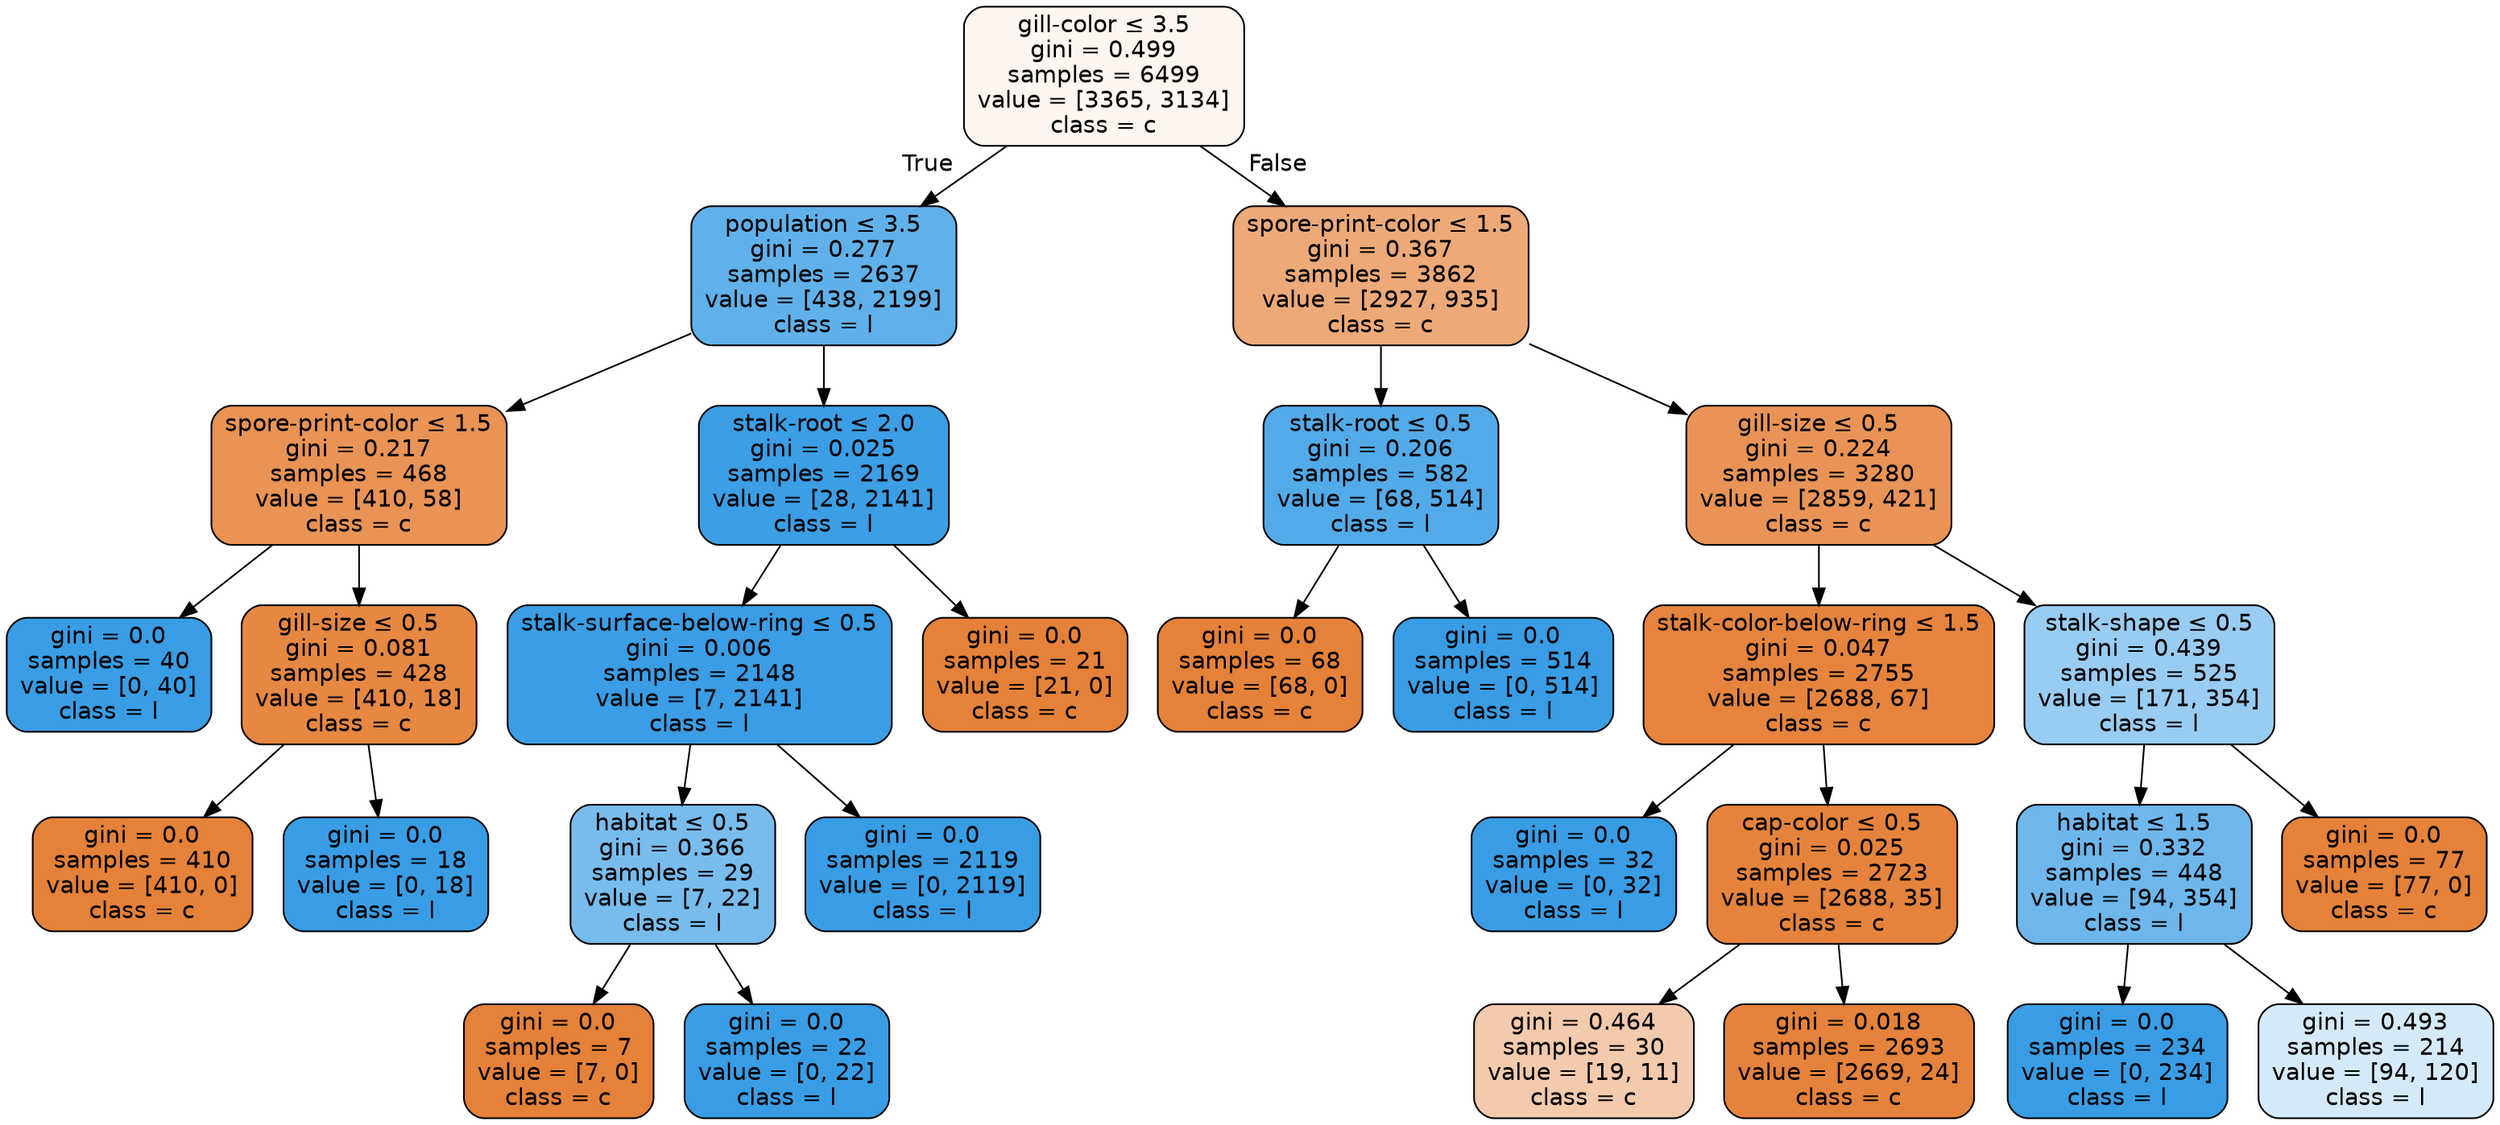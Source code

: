 digraph Tree {
node [shape=box, style="filled, rounded", color="black", fontname=helvetica] ;
edge [fontname=helvetica] ;
0 [label=<gill-color &le; 3.5<br/>gini = 0.499<br/>samples = 6499<br/>value = [3365, 3134]<br/>class = c>, fillcolor="#fdf6f1"] ;
1 [label=<population &le; 3.5<br/>gini = 0.277<br/>samples = 2637<br/>value = [438, 2199]<br/>class = l>, fillcolor="#60b1ea"] ;
0 -> 1 [labeldistance=2.5, labelangle=45, headlabel="True"] ;
2 [label=<spore-print-color &le; 1.5<br/>gini = 0.217<br/>samples = 468<br/>value = [410, 58]<br/>class = c>, fillcolor="#e99355"] ;
1 -> 2 ;
3 [label=<gini = 0.0<br/>samples = 40<br/>value = [0, 40]<br/>class = l>, fillcolor="#399de5"] ;
2 -> 3 ;
4 [label=<gill-size &le; 0.5<br/>gini = 0.081<br/>samples = 428<br/>value = [410, 18]<br/>class = c>, fillcolor="#e68742"] ;
2 -> 4 ;
5 [label=<gini = 0.0<br/>samples = 410<br/>value = [410, 0]<br/>class = c>, fillcolor="#e58139"] ;
4 -> 5 ;
6 [label=<gini = 0.0<br/>samples = 18<br/>value = [0, 18]<br/>class = l>, fillcolor="#399de5"] ;
4 -> 6 ;
7 [label=<stalk-root &le; 2.0<br/>gini = 0.025<br/>samples = 2169<br/>value = [28, 2141]<br/>class = l>, fillcolor="#3c9ee5"] ;
1 -> 7 ;
8 [label=<stalk-surface-below-ring &le; 0.5<br/>gini = 0.006<br/>samples = 2148<br/>value = [7, 2141]<br/>class = l>, fillcolor="#3a9de5"] ;
7 -> 8 ;
9 [label=<habitat &le; 0.5<br/>gini = 0.366<br/>samples = 29<br/>value = [7, 22]<br/>class = l>, fillcolor="#78bced"] ;
8 -> 9 ;
10 [label=<gini = 0.0<br/>samples = 7<br/>value = [7, 0]<br/>class = c>, fillcolor="#e58139"] ;
9 -> 10 ;
11 [label=<gini = 0.0<br/>samples = 22<br/>value = [0, 22]<br/>class = l>, fillcolor="#399de5"] ;
9 -> 11 ;
12 [label=<gini = 0.0<br/>samples = 2119<br/>value = [0, 2119]<br/>class = l>, fillcolor="#399de5"] ;
8 -> 12 ;
13 [label=<gini = 0.0<br/>samples = 21<br/>value = [21, 0]<br/>class = c>, fillcolor="#e58139"] ;
7 -> 13 ;
14 [label=<spore-print-color &le; 1.5<br/>gini = 0.367<br/>samples = 3862<br/>value = [2927, 935]<br/>class = c>, fillcolor="#eda978"] ;
0 -> 14 [labeldistance=2.5, labelangle=-45, headlabel="False"] ;
15 [label=<stalk-root &le; 0.5<br/>gini = 0.206<br/>samples = 582<br/>value = [68, 514]<br/>class = l>, fillcolor="#53aae8"] ;
14 -> 15 ;
16 [label=<gini = 0.0<br/>samples = 68<br/>value = [68, 0]<br/>class = c>, fillcolor="#e58139"] ;
15 -> 16 ;
17 [label=<gini = 0.0<br/>samples = 514<br/>value = [0, 514]<br/>class = l>, fillcolor="#399de5"] ;
15 -> 17 ;
18 [label=<gill-size &le; 0.5<br/>gini = 0.224<br/>samples = 3280<br/>value = [2859, 421]<br/>class = c>, fillcolor="#e99456"] ;
14 -> 18 ;
19 [label=<stalk-color-below-ring &le; 1.5<br/>gini = 0.047<br/>samples = 2755<br/>value = [2688, 67]<br/>class = c>, fillcolor="#e6843e"] ;
18 -> 19 ;
20 [label=<gini = 0.0<br/>samples = 32<br/>value = [0, 32]<br/>class = l>, fillcolor="#399de5"] ;
19 -> 20 ;
21 [label=<cap-color &le; 0.5<br/>gini = 0.025<br/>samples = 2723<br/>value = [2688, 35]<br/>class = c>, fillcolor="#e5833c"] ;
19 -> 21 ;
22 [label=<gini = 0.464<br/>samples = 30<br/>value = [19, 11]<br/>class = c>, fillcolor="#f4caac"] ;
21 -> 22 ;
23 [label=<gini = 0.018<br/>samples = 2693<br/>value = [2669, 24]<br/>class = c>, fillcolor="#e5823b"] ;
21 -> 23 ;
24 [label=<stalk-shape &le; 0.5<br/>gini = 0.439<br/>samples = 525<br/>value = [171, 354]<br/>class = l>, fillcolor="#99ccf2"] ;
18 -> 24 ;
25 [label=<habitat &le; 1.5<br/>gini = 0.332<br/>samples = 448<br/>value = [94, 354]<br/>class = l>, fillcolor="#6eb7ec"] ;
24 -> 25 ;
26 [label=<gini = 0.0<br/>samples = 234<br/>value = [0, 234]<br/>class = l>, fillcolor="#399de5"] ;
25 -> 26 ;
27 [label=<gini = 0.493<br/>samples = 214<br/>value = [94, 120]<br/>class = l>, fillcolor="#d4eaf9"] ;
25 -> 27 ;
28 [label=<gini = 0.0<br/>samples = 77<br/>value = [77, 0]<br/>class = c>, fillcolor="#e58139"] ;
24 -> 28 ;
}
